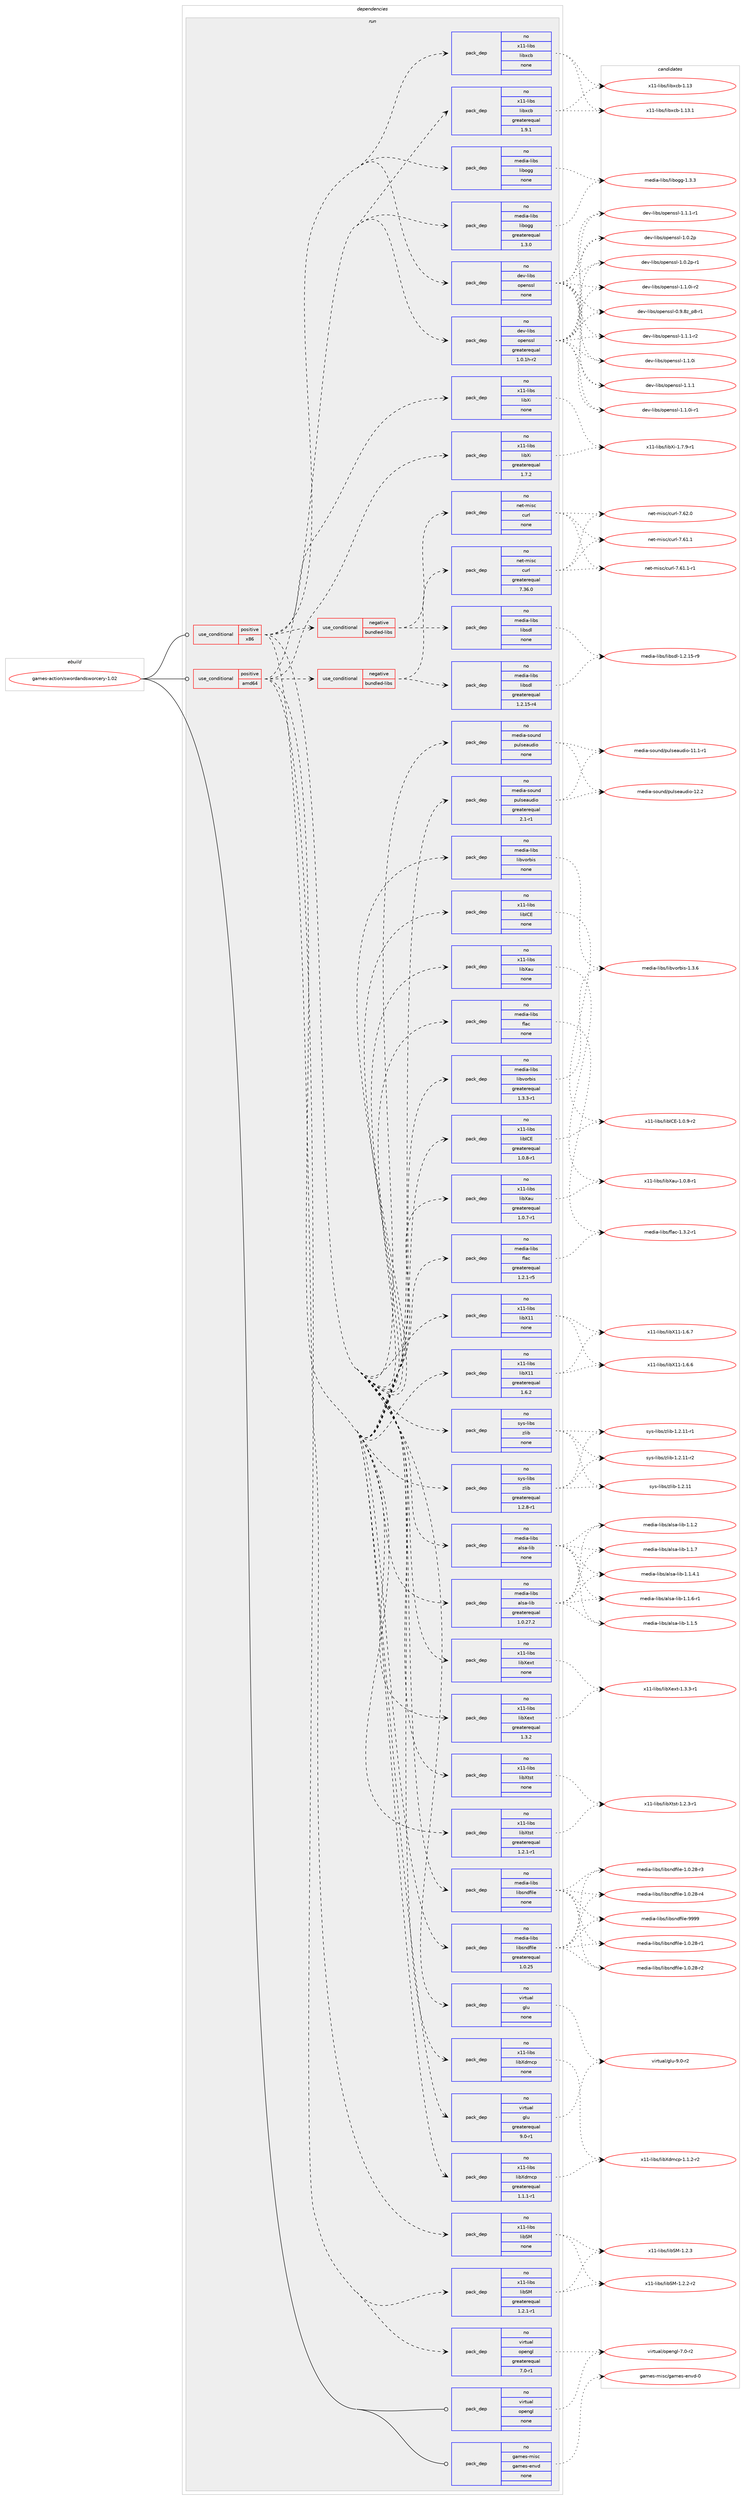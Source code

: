 digraph prolog {

# *************
# Graph options
# *************

newrank=true;
concentrate=true;
compound=true;
graph [rankdir=LR,fontname=Helvetica,fontsize=10,ranksep=1.5];#, ranksep=2.5, nodesep=0.2];
edge  [arrowhead=vee];
node  [fontname=Helvetica,fontsize=10];

# **********
# The ebuild
# **********

subgraph cluster_leftcol {
color=gray;
rank=same;
label=<<i>ebuild</i>>;
id [label="games-action/swordandsworcery-1.02", color=red, width=4, href="../games-action/swordandsworcery-1.02.svg"];
}

# ****************
# The dependencies
# ****************

subgraph cluster_midcol {
color=gray;
label=<<i>dependencies</i>>;
subgraph cluster_compile {
fillcolor="#eeeeee";
style=filled;
label=<<i>compile</i>>;
}
subgraph cluster_compileandrun {
fillcolor="#eeeeee";
style=filled;
label=<<i>compile and run</i>>;
}
subgraph cluster_run {
fillcolor="#eeeeee";
style=filled;
label=<<i>run</i>>;
subgraph cond562 {
dependency3784 [label=<<TABLE BORDER="0" CELLBORDER="1" CELLSPACING="0" CELLPADDING="4"><TR><TD ROWSPAN="3" CELLPADDING="10">use_conditional</TD></TR><TR><TD>positive</TD></TR><TR><TD>amd64</TD></TR></TABLE>>, shape=none, color=red];
subgraph pack3112 {
dependency3785 [label=<<TABLE BORDER="0" CELLBORDER="1" CELLSPACING="0" CELLPADDING="4" WIDTH="220"><TR><TD ROWSPAN="6" CELLPADDING="30">pack_dep</TD></TR><TR><TD WIDTH="110">no</TD></TR><TR><TD>dev-libs</TD></TR><TR><TD>openssl</TD></TR><TR><TD>greaterequal</TD></TR><TR><TD>1.0.1h-r2</TD></TR></TABLE>>, shape=none, color=blue];
}
dependency3784:e -> dependency3785:w [weight=20,style="dashed",arrowhead="vee"];
subgraph pack3113 {
dependency3786 [label=<<TABLE BORDER="0" CELLBORDER="1" CELLSPACING="0" CELLPADDING="4" WIDTH="220"><TR><TD ROWSPAN="6" CELLPADDING="30">pack_dep</TD></TR><TR><TD WIDTH="110">no</TD></TR><TR><TD>sys-libs</TD></TR><TR><TD>zlib</TD></TR><TR><TD>greaterequal</TD></TR><TR><TD>1.2.8-r1</TD></TR></TABLE>>, shape=none, color=blue];
}
dependency3784:e -> dependency3786:w [weight=20,style="dashed",arrowhead="vee"];
subgraph pack3114 {
dependency3787 [label=<<TABLE BORDER="0" CELLBORDER="1" CELLSPACING="0" CELLPADDING="4" WIDTH="220"><TR><TD ROWSPAN="6" CELLPADDING="30">pack_dep</TD></TR><TR><TD WIDTH="110">no</TD></TR><TR><TD>virtual</TD></TR><TR><TD>glu</TD></TR><TR><TD>greaterequal</TD></TR><TR><TD>9.0-r1</TD></TR></TABLE>>, shape=none, color=blue];
}
dependency3784:e -> dependency3787:w [weight=20,style="dashed",arrowhead="vee"];
subgraph pack3115 {
dependency3788 [label=<<TABLE BORDER="0" CELLBORDER="1" CELLSPACING="0" CELLPADDING="4" WIDTH="220"><TR><TD ROWSPAN="6" CELLPADDING="30">pack_dep</TD></TR><TR><TD WIDTH="110">no</TD></TR><TR><TD>virtual</TD></TR><TR><TD>opengl</TD></TR><TR><TD>greaterequal</TD></TR><TR><TD>7.0-r1</TD></TR></TABLE>>, shape=none, color=blue];
}
dependency3784:e -> dependency3788:w [weight=20,style="dashed",arrowhead="vee"];
subgraph pack3116 {
dependency3789 [label=<<TABLE BORDER="0" CELLBORDER="1" CELLSPACING="0" CELLPADDING="4" WIDTH="220"><TR><TD ROWSPAN="6" CELLPADDING="30">pack_dep</TD></TR><TR><TD WIDTH="110">no</TD></TR><TR><TD>media-libs</TD></TR><TR><TD>alsa-lib</TD></TR><TR><TD>greaterequal</TD></TR><TR><TD>1.0.27.2</TD></TR></TABLE>>, shape=none, color=blue];
}
dependency3784:e -> dependency3789:w [weight=20,style="dashed",arrowhead="vee"];
subgraph pack3117 {
dependency3790 [label=<<TABLE BORDER="0" CELLBORDER="1" CELLSPACING="0" CELLPADDING="4" WIDTH="220"><TR><TD ROWSPAN="6" CELLPADDING="30">pack_dep</TD></TR><TR><TD WIDTH="110">no</TD></TR><TR><TD>media-libs</TD></TR><TR><TD>flac</TD></TR><TR><TD>greaterequal</TD></TR><TR><TD>1.2.1-r5</TD></TR></TABLE>>, shape=none, color=blue];
}
dependency3784:e -> dependency3790:w [weight=20,style="dashed",arrowhead="vee"];
subgraph pack3118 {
dependency3791 [label=<<TABLE BORDER="0" CELLBORDER="1" CELLSPACING="0" CELLPADDING="4" WIDTH="220"><TR><TD ROWSPAN="6" CELLPADDING="30">pack_dep</TD></TR><TR><TD WIDTH="110">no</TD></TR><TR><TD>media-libs</TD></TR><TR><TD>libogg</TD></TR><TR><TD>greaterequal</TD></TR><TR><TD>1.3.0</TD></TR></TABLE>>, shape=none, color=blue];
}
dependency3784:e -> dependency3791:w [weight=20,style="dashed",arrowhead="vee"];
subgraph pack3119 {
dependency3792 [label=<<TABLE BORDER="0" CELLBORDER="1" CELLSPACING="0" CELLPADDING="4" WIDTH="220"><TR><TD ROWSPAN="6" CELLPADDING="30">pack_dep</TD></TR><TR><TD WIDTH="110">no</TD></TR><TR><TD>media-libs</TD></TR><TR><TD>libsndfile</TD></TR><TR><TD>greaterequal</TD></TR><TR><TD>1.0.25</TD></TR></TABLE>>, shape=none, color=blue];
}
dependency3784:e -> dependency3792:w [weight=20,style="dashed",arrowhead="vee"];
subgraph pack3120 {
dependency3793 [label=<<TABLE BORDER="0" CELLBORDER="1" CELLSPACING="0" CELLPADDING="4" WIDTH="220"><TR><TD ROWSPAN="6" CELLPADDING="30">pack_dep</TD></TR><TR><TD WIDTH="110">no</TD></TR><TR><TD>media-libs</TD></TR><TR><TD>libvorbis</TD></TR><TR><TD>greaterequal</TD></TR><TR><TD>1.3.3-r1</TD></TR></TABLE>>, shape=none, color=blue];
}
dependency3784:e -> dependency3793:w [weight=20,style="dashed",arrowhead="vee"];
subgraph pack3121 {
dependency3794 [label=<<TABLE BORDER="0" CELLBORDER="1" CELLSPACING="0" CELLPADDING="4" WIDTH="220"><TR><TD ROWSPAN="6" CELLPADDING="30">pack_dep</TD></TR><TR><TD WIDTH="110">no</TD></TR><TR><TD>media-sound</TD></TR><TR><TD>pulseaudio</TD></TR><TR><TD>greaterequal</TD></TR><TR><TD>2.1-r1</TD></TR></TABLE>>, shape=none, color=blue];
}
dependency3784:e -> dependency3794:w [weight=20,style="dashed",arrowhead="vee"];
subgraph pack3122 {
dependency3795 [label=<<TABLE BORDER="0" CELLBORDER="1" CELLSPACING="0" CELLPADDING="4" WIDTH="220"><TR><TD ROWSPAN="6" CELLPADDING="30">pack_dep</TD></TR><TR><TD WIDTH="110">no</TD></TR><TR><TD>x11-libs</TD></TR><TR><TD>libICE</TD></TR><TR><TD>greaterequal</TD></TR><TR><TD>1.0.8-r1</TD></TR></TABLE>>, shape=none, color=blue];
}
dependency3784:e -> dependency3795:w [weight=20,style="dashed",arrowhead="vee"];
subgraph pack3123 {
dependency3796 [label=<<TABLE BORDER="0" CELLBORDER="1" CELLSPACING="0" CELLPADDING="4" WIDTH="220"><TR><TD ROWSPAN="6" CELLPADDING="30">pack_dep</TD></TR><TR><TD WIDTH="110">no</TD></TR><TR><TD>x11-libs</TD></TR><TR><TD>libSM</TD></TR><TR><TD>greaterequal</TD></TR><TR><TD>1.2.1-r1</TD></TR></TABLE>>, shape=none, color=blue];
}
dependency3784:e -> dependency3796:w [weight=20,style="dashed",arrowhead="vee"];
subgraph pack3124 {
dependency3797 [label=<<TABLE BORDER="0" CELLBORDER="1" CELLSPACING="0" CELLPADDING="4" WIDTH="220"><TR><TD ROWSPAN="6" CELLPADDING="30">pack_dep</TD></TR><TR><TD WIDTH="110">no</TD></TR><TR><TD>x11-libs</TD></TR><TR><TD>libX11</TD></TR><TR><TD>greaterequal</TD></TR><TR><TD>1.6.2</TD></TR></TABLE>>, shape=none, color=blue];
}
dependency3784:e -> dependency3797:w [weight=20,style="dashed",arrowhead="vee"];
subgraph pack3125 {
dependency3798 [label=<<TABLE BORDER="0" CELLBORDER="1" CELLSPACING="0" CELLPADDING="4" WIDTH="220"><TR><TD ROWSPAN="6" CELLPADDING="30">pack_dep</TD></TR><TR><TD WIDTH="110">no</TD></TR><TR><TD>x11-libs</TD></TR><TR><TD>libXau</TD></TR><TR><TD>greaterequal</TD></TR><TR><TD>1.0.7-r1</TD></TR></TABLE>>, shape=none, color=blue];
}
dependency3784:e -> dependency3798:w [weight=20,style="dashed",arrowhead="vee"];
subgraph pack3126 {
dependency3799 [label=<<TABLE BORDER="0" CELLBORDER="1" CELLSPACING="0" CELLPADDING="4" WIDTH="220"><TR><TD ROWSPAN="6" CELLPADDING="30">pack_dep</TD></TR><TR><TD WIDTH="110">no</TD></TR><TR><TD>x11-libs</TD></TR><TR><TD>libxcb</TD></TR><TR><TD>greaterequal</TD></TR><TR><TD>1.9.1</TD></TR></TABLE>>, shape=none, color=blue];
}
dependency3784:e -> dependency3799:w [weight=20,style="dashed",arrowhead="vee"];
subgraph pack3127 {
dependency3800 [label=<<TABLE BORDER="0" CELLBORDER="1" CELLSPACING="0" CELLPADDING="4" WIDTH="220"><TR><TD ROWSPAN="6" CELLPADDING="30">pack_dep</TD></TR><TR><TD WIDTH="110">no</TD></TR><TR><TD>x11-libs</TD></TR><TR><TD>libXdmcp</TD></TR><TR><TD>greaterequal</TD></TR><TR><TD>1.1.1-r1</TD></TR></TABLE>>, shape=none, color=blue];
}
dependency3784:e -> dependency3800:w [weight=20,style="dashed",arrowhead="vee"];
subgraph pack3128 {
dependency3801 [label=<<TABLE BORDER="0" CELLBORDER="1" CELLSPACING="0" CELLPADDING="4" WIDTH="220"><TR><TD ROWSPAN="6" CELLPADDING="30">pack_dep</TD></TR><TR><TD WIDTH="110">no</TD></TR><TR><TD>x11-libs</TD></TR><TR><TD>libXext</TD></TR><TR><TD>greaterequal</TD></TR><TR><TD>1.3.2</TD></TR></TABLE>>, shape=none, color=blue];
}
dependency3784:e -> dependency3801:w [weight=20,style="dashed",arrowhead="vee"];
subgraph pack3129 {
dependency3802 [label=<<TABLE BORDER="0" CELLBORDER="1" CELLSPACING="0" CELLPADDING="4" WIDTH="220"><TR><TD ROWSPAN="6" CELLPADDING="30">pack_dep</TD></TR><TR><TD WIDTH="110">no</TD></TR><TR><TD>x11-libs</TD></TR><TR><TD>libXi</TD></TR><TR><TD>greaterequal</TD></TR><TR><TD>1.7.2</TD></TR></TABLE>>, shape=none, color=blue];
}
dependency3784:e -> dependency3802:w [weight=20,style="dashed",arrowhead="vee"];
subgraph pack3130 {
dependency3803 [label=<<TABLE BORDER="0" CELLBORDER="1" CELLSPACING="0" CELLPADDING="4" WIDTH="220"><TR><TD ROWSPAN="6" CELLPADDING="30">pack_dep</TD></TR><TR><TD WIDTH="110">no</TD></TR><TR><TD>x11-libs</TD></TR><TR><TD>libXtst</TD></TR><TR><TD>greaterequal</TD></TR><TR><TD>1.2.1-r1</TD></TR></TABLE>>, shape=none, color=blue];
}
dependency3784:e -> dependency3803:w [weight=20,style="dashed",arrowhead="vee"];
subgraph cond563 {
dependency3804 [label=<<TABLE BORDER="0" CELLBORDER="1" CELLSPACING="0" CELLPADDING="4"><TR><TD ROWSPAN="3" CELLPADDING="10">use_conditional</TD></TR><TR><TD>negative</TD></TR><TR><TD>bundled-libs</TD></TR></TABLE>>, shape=none, color=red];
subgraph pack3131 {
dependency3805 [label=<<TABLE BORDER="0" CELLBORDER="1" CELLSPACING="0" CELLPADDING="4" WIDTH="220"><TR><TD ROWSPAN="6" CELLPADDING="30">pack_dep</TD></TR><TR><TD WIDTH="110">no</TD></TR><TR><TD>net-misc</TD></TR><TR><TD>curl</TD></TR><TR><TD>greaterequal</TD></TR><TR><TD>7.36.0</TD></TR></TABLE>>, shape=none, color=blue];
}
dependency3804:e -> dependency3805:w [weight=20,style="dashed",arrowhead="vee"];
subgraph pack3132 {
dependency3806 [label=<<TABLE BORDER="0" CELLBORDER="1" CELLSPACING="0" CELLPADDING="4" WIDTH="220"><TR><TD ROWSPAN="6" CELLPADDING="30">pack_dep</TD></TR><TR><TD WIDTH="110">no</TD></TR><TR><TD>media-libs</TD></TR><TR><TD>libsdl</TD></TR><TR><TD>greaterequal</TD></TR><TR><TD>1.2.15-r4</TD></TR></TABLE>>, shape=none, color=blue];
}
dependency3804:e -> dependency3806:w [weight=20,style="dashed",arrowhead="vee"];
}
dependency3784:e -> dependency3804:w [weight=20,style="dashed",arrowhead="vee"];
}
id:e -> dependency3784:w [weight=20,style="solid",arrowhead="odot"];
subgraph cond564 {
dependency3807 [label=<<TABLE BORDER="0" CELLBORDER="1" CELLSPACING="0" CELLPADDING="4"><TR><TD ROWSPAN="3" CELLPADDING="10">use_conditional</TD></TR><TR><TD>positive</TD></TR><TR><TD>x86</TD></TR></TABLE>>, shape=none, color=red];
subgraph pack3133 {
dependency3808 [label=<<TABLE BORDER="0" CELLBORDER="1" CELLSPACING="0" CELLPADDING="4" WIDTH="220"><TR><TD ROWSPAN="6" CELLPADDING="30">pack_dep</TD></TR><TR><TD WIDTH="110">no</TD></TR><TR><TD>dev-libs</TD></TR><TR><TD>openssl</TD></TR><TR><TD>none</TD></TR><TR><TD></TD></TR></TABLE>>, shape=none, color=blue];
}
dependency3807:e -> dependency3808:w [weight=20,style="dashed",arrowhead="vee"];
subgraph pack3134 {
dependency3809 [label=<<TABLE BORDER="0" CELLBORDER="1" CELLSPACING="0" CELLPADDING="4" WIDTH="220"><TR><TD ROWSPAN="6" CELLPADDING="30">pack_dep</TD></TR><TR><TD WIDTH="110">no</TD></TR><TR><TD>media-libs</TD></TR><TR><TD>alsa-lib</TD></TR><TR><TD>none</TD></TR><TR><TD></TD></TR></TABLE>>, shape=none, color=blue];
}
dependency3807:e -> dependency3809:w [weight=20,style="dashed",arrowhead="vee"];
subgraph pack3135 {
dependency3810 [label=<<TABLE BORDER="0" CELLBORDER="1" CELLSPACING="0" CELLPADDING="4" WIDTH="220"><TR><TD ROWSPAN="6" CELLPADDING="30">pack_dep</TD></TR><TR><TD WIDTH="110">no</TD></TR><TR><TD>media-libs</TD></TR><TR><TD>flac</TD></TR><TR><TD>none</TD></TR><TR><TD></TD></TR></TABLE>>, shape=none, color=blue];
}
dependency3807:e -> dependency3810:w [weight=20,style="dashed",arrowhead="vee"];
subgraph pack3136 {
dependency3811 [label=<<TABLE BORDER="0" CELLBORDER="1" CELLSPACING="0" CELLPADDING="4" WIDTH="220"><TR><TD ROWSPAN="6" CELLPADDING="30">pack_dep</TD></TR><TR><TD WIDTH="110">no</TD></TR><TR><TD>media-libs</TD></TR><TR><TD>libogg</TD></TR><TR><TD>none</TD></TR><TR><TD></TD></TR></TABLE>>, shape=none, color=blue];
}
dependency3807:e -> dependency3811:w [weight=20,style="dashed",arrowhead="vee"];
subgraph pack3137 {
dependency3812 [label=<<TABLE BORDER="0" CELLBORDER="1" CELLSPACING="0" CELLPADDING="4" WIDTH="220"><TR><TD ROWSPAN="6" CELLPADDING="30">pack_dep</TD></TR><TR><TD WIDTH="110">no</TD></TR><TR><TD>media-libs</TD></TR><TR><TD>libsndfile</TD></TR><TR><TD>none</TD></TR><TR><TD></TD></TR></TABLE>>, shape=none, color=blue];
}
dependency3807:e -> dependency3812:w [weight=20,style="dashed",arrowhead="vee"];
subgraph pack3138 {
dependency3813 [label=<<TABLE BORDER="0" CELLBORDER="1" CELLSPACING="0" CELLPADDING="4" WIDTH="220"><TR><TD ROWSPAN="6" CELLPADDING="30">pack_dep</TD></TR><TR><TD WIDTH="110">no</TD></TR><TR><TD>media-libs</TD></TR><TR><TD>libvorbis</TD></TR><TR><TD>none</TD></TR><TR><TD></TD></TR></TABLE>>, shape=none, color=blue];
}
dependency3807:e -> dependency3813:w [weight=20,style="dashed",arrowhead="vee"];
subgraph pack3139 {
dependency3814 [label=<<TABLE BORDER="0" CELLBORDER="1" CELLSPACING="0" CELLPADDING="4" WIDTH="220"><TR><TD ROWSPAN="6" CELLPADDING="30">pack_dep</TD></TR><TR><TD WIDTH="110">no</TD></TR><TR><TD>media-sound</TD></TR><TR><TD>pulseaudio</TD></TR><TR><TD>none</TD></TR><TR><TD></TD></TR></TABLE>>, shape=none, color=blue];
}
dependency3807:e -> dependency3814:w [weight=20,style="dashed",arrowhead="vee"];
subgraph pack3140 {
dependency3815 [label=<<TABLE BORDER="0" CELLBORDER="1" CELLSPACING="0" CELLPADDING="4" WIDTH="220"><TR><TD ROWSPAN="6" CELLPADDING="30">pack_dep</TD></TR><TR><TD WIDTH="110">no</TD></TR><TR><TD>sys-libs</TD></TR><TR><TD>zlib</TD></TR><TR><TD>none</TD></TR><TR><TD></TD></TR></TABLE>>, shape=none, color=blue];
}
dependency3807:e -> dependency3815:w [weight=20,style="dashed",arrowhead="vee"];
subgraph pack3141 {
dependency3816 [label=<<TABLE BORDER="0" CELLBORDER="1" CELLSPACING="0" CELLPADDING="4" WIDTH="220"><TR><TD ROWSPAN="6" CELLPADDING="30">pack_dep</TD></TR><TR><TD WIDTH="110">no</TD></TR><TR><TD>virtual</TD></TR><TR><TD>glu</TD></TR><TR><TD>none</TD></TR><TR><TD></TD></TR></TABLE>>, shape=none, color=blue];
}
dependency3807:e -> dependency3816:w [weight=20,style="dashed",arrowhead="vee"];
subgraph pack3142 {
dependency3817 [label=<<TABLE BORDER="0" CELLBORDER="1" CELLSPACING="0" CELLPADDING="4" WIDTH="220"><TR><TD ROWSPAN="6" CELLPADDING="30">pack_dep</TD></TR><TR><TD WIDTH="110">no</TD></TR><TR><TD>x11-libs</TD></TR><TR><TD>libICE</TD></TR><TR><TD>none</TD></TR><TR><TD></TD></TR></TABLE>>, shape=none, color=blue];
}
dependency3807:e -> dependency3817:w [weight=20,style="dashed",arrowhead="vee"];
subgraph pack3143 {
dependency3818 [label=<<TABLE BORDER="0" CELLBORDER="1" CELLSPACING="0" CELLPADDING="4" WIDTH="220"><TR><TD ROWSPAN="6" CELLPADDING="30">pack_dep</TD></TR><TR><TD WIDTH="110">no</TD></TR><TR><TD>x11-libs</TD></TR><TR><TD>libSM</TD></TR><TR><TD>none</TD></TR><TR><TD></TD></TR></TABLE>>, shape=none, color=blue];
}
dependency3807:e -> dependency3818:w [weight=20,style="dashed",arrowhead="vee"];
subgraph pack3144 {
dependency3819 [label=<<TABLE BORDER="0" CELLBORDER="1" CELLSPACING="0" CELLPADDING="4" WIDTH="220"><TR><TD ROWSPAN="6" CELLPADDING="30">pack_dep</TD></TR><TR><TD WIDTH="110">no</TD></TR><TR><TD>x11-libs</TD></TR><TR><TD>libX11</TD></TR><TR><TD>none</TD></TR><TR><TD></TD></TR></TABLE>>, shape=none, color=blue];
}
dependency3807:e -> dependency3819:w [weight=20,style="dashed",arrowhead="vee"];
subgraph pack3145 {
dependency3820 [label=<<TABLE BORDER="0" CELLBORDER="1" CELLSPACING="0" CELLPADDING="4" WIDTH="220"><TR><TD ROWSPAN="6" CELLPADDING="30">pack_dep</TD></TR><TR><TD WIDTH="110">no</TD></TR><TR><TD>x11-libs</TD></TR><TR><TD>libXau</TD></TR><TR><TD>none</TD></TR><TR><TD></TD></TR></TABLE>>, shape=none, color=blue];
}
dependency3807:e -> dependency3820:w [weight=20,style="dashed",arrowhead="vee"];
subgraph pack3146 {
dependency3821 [label=<<TABLE BORDER="0" CELLBORDER="1" CELLSPACING="0" CELLPADDING="4" WIDTH="220"><TR><TD ROWSPAN="6" CELLPADDING="30">pack_dep</TD></TR><TR><TD WIDTH="110">no</TD></TR><TR><TD>x11-libs</TD></TR><TR><TD>libxcb</TD></TR><TR><TD>none</TD></TR><TR><TD></TD></TR></TABLE>>, shape=none, color=blue];
}
dependency3807:e -> dependency3821:w [weight=20,style="dashed",arrowhead="vee"];
subgraph pack3147 {
dependency3822 [label=<<TABLE BORDER="0" CELLBORDER="1" CELLSPACING="0" CELLPADDING="4" WIDTH="220"><TR><TD ROWSPAN="6" CELLPADDING="30">pack_dep</TD></TR><TR><TD WIDTH="110">no</TD></TR><TR><TD>x11-libs</TD></TR><TR><TD>libXdmcp</TD></TR><TR><TD>none</TD></TR><TR><TD></TD></TR></TABLE>>, shape=none, color=blue];
}
dependency3807:e -> dependency3822:w [weight=20,style="dashed",arrowhead="vee"];
subgraph pack3148 {
dependency3823 [label=<<TABLE BORDER="0" CELLBORDER="1" CELLSPACING="0" CELLPADDING="4" WIDTH="220"><TR><TD ROWSPAN="6" CELLPADDING="30">pack_dep</TD></TR><TR><TD WIDTH="110">no</TD></TR><TR><TD>x11-libs</TD></TR><TR><TD>libXext</TD></TR><TR><TD>none</TD></TR><TR><TD></TD></TR></TABLE>>, shape=none, color=blue];
}
dependency3807:e -> dependency3823:w [weight=20,style="dashed",arrowhead="vee"];
subgraph pack3149 {
dependency3824 [label=<<TABLE BORDER="0" CELLBORDER="1" CELLSPACING="0" CELLPADDING="4" WIDTH="220"><TR><TD ROWSPAN="6" CELLPADDING="30">pack_dep</TD></TR><TR><TD WIDTH="110">no</TD></TR><TR><TD>x11-libs</TD></TR><TR><TD>libXi</TD></TR><TR><TD>none</TD></TR><TR><TD></TD></TR></TABLE>>, shape=none, color=blue];
}
dependency3807:e -> dependency3824:w [weight=20,style="dashed",arrowhead="vee"];
subgraph pack3150 {
dependency3825 [label=<<TABLE BORDER="0" CELLBORDER="1" CELLSPACING="0" CELLPADDING="4" WIDTH="220"><TR><TD ROWSPAN="6" CELLPADDING="30">pack_dep</TD></TR><TR><TD WIDTH="110">no</TD></TR><TR><TD>x11-libs</TD></TR><TR><TD>libXtst</TD></TR><TR><TD>none</TD></TR><TR><TD></TD></TR></TABLE>>, shape=none, color=blue];
}
dependency3807:e -> dependency3825:w [weight=20,style="dashed",arrowhead="vee"];
subgraph cond565 {
dependency3826 [label=<<TABLE BORDER="0" CELLBORDER="1" CELLSPACING="0" CELLPADDING="4"><TR><TD ROWSPAN="3" CELLPADDING="10">use_conditional</TD></TR><TR><TD>negative</TD></TR><TR><TD>bundled-libs</TD></TR></TABLE>>, shape=none, color=red];
subgraph pack3151 {
dependency3827 [label=<<TABLE BORDER="0" CELLBORDER="1" CELLSPACING="0" CELLPADDING="4" WIDTH="220"><TR><TD ROWSPAN="6" CELLPADDING="30">pack_dep</TD></TR><TR><TD WIDTH="110">no</TD></TR><TR><TD>net-misc</TD></TR><TR><TD>curl</TD></TR><TR><TD>none</TD></TR><TR><TD></TD></TR></TABLE>>, shape=none, color=blue];
}
dependency3826:e -> dependency3827:w [weight=20,style="dashed",arrowhead="vee"];
subgraph pack3152 {
dependency3828 [label=<<TABLE BORDER="0" CELLBORDER="1" CELLSPACING="0" CELLPADDING="4" WIDTH="220"><TR><TD ROWSPAN="6" CELLPADDING="30">pack_dep</TD></TR><TR><TD WIDTH="110">no</TD></TR><TR><TD>media-libs</TD></TR><TR><TD>libsdl</TD></TR><TR><TD>none</TD></TR><TR><TD></TD></TR></TABLE>>, shape=none, color=blue];
}
dependency3826:e -> dependency3828:w [weight=20,style="dashed",arrowhead="vee"];
}
dependency3807:e -> dependency3826:w [weight=20,style="dashed",arrowhead="vee"];
}
id:e -> dependency3807:w [weight=20,style="solid",arrowhead="odot"];
subgraph pack3153 {
dependency3829 [label=<<TABLE BORDER="0" CELLBORDER="1" CELLSPACING="0" CELLPADDING="4" WIDTH="220"><TR><TD ROWSPAN="6" CELLPADDING="30">pack_dep</TD></TR><TR><TD WIDTH="110">no</TD></TR><TR><TD>games-misc</TD></TR><TR><TD>games-envd</TD></TR><TR><TD>none</TD></TR><TR><TD></TD></TR></TABLE>>, shape=none, color=blue];
}
id:e -> dependency3829:w [weight=20,style="solid",arrowhead="odot"];
subgraph pack3154 {
dependency3830 [label=<<TABLE BORDER="0" CELLBORDER="1" CELLSPACING="0" CELLPADDING="4" WIDTH="220"><TR><TD ROWSPAN="6" CELLPADDING="30">pack_dep</TD></TR><TR><TD WIDTH="110">no</TD></TR><TR><TD>virtual</TD></TR><TR><TD>opengl</TD></TR><TR><TD>none</TD></TR><TR><TD></TD></TR></TABLE>>, shape=none, color=blue];
}
id:e -> dependency3830:w [weight=20,style="solid",arrowhead="odot"];
}
}

# **************
# The candidates
# **************

subgraph cluster_choices {
rank=same;
color=gray;
label=<<i>candidates</i>>;

subgraph choice3112 {
color=black;
nodesep=1;
choice100101118451081059811547111112101110115115108454946494648105 [label="dev-libs/openssl-1.1.0i", color=red, width=4,href="../dev-libs/openssl-1.1.0i.svg"];
choice100101118451081059811547111112101110115115108454946494649 [label="dev-libs/openssl-1.1.1", color=red, width=4,href="../dev-libs/openssl-1.1.1.svg"];
choice100101118451081059811547111112101110115115108454946484650112 [label="dev-libs/openssl-1.0.2p", color=red, width=4,href="../dev-libs/openssl-1.0.2p.svg"];
choice1001011184510810598115471111121011101151151084549464946481054511449 [label="dev-libs/openssl-1.1.0i-r1", color=red, width=4,href="../dev-libs/openssl-1.1.0i-r1.svg"];
choice1001011184510810598115471111121011101151151084549464946494511449 [label="dev-libs/openssl-1.1.1-r1", color=red, width=4,href="../dev-libs/openssl-1.1.1-r1.svg"];
choice10010111845108105981154711111210111011511510845484657465612295112564511449 [label="dev-libs/openssl-0.9.8z_p8-r1", color=red, width=4,href="../dev-libs/openssl-0.9.8z_p8-r1.svg"];
choice1001011184510810598115471111121011101151151084549464846501124511449 [label="dev-libs/openssl-1.0.2p-r1", color=red, width=4,href="../dev-libs/openssl-1.0.2p-r1.svg"];
choice1001011184510810598115471111121011101151151084549464946481054511450 [label="dev-libs/openssl-1.1.0i-r2", color=red, width=4,href="../dev-libs/openssl-1.1.0i-r2.svg"];
choice1001011184510810598115471111121011101151151084549464946494511450 [label="dev-libs/openssl-1.1.1-r2", color=red, width=4,href="../dev-libs/openssl-1.1.1-r2.svg"];
dependency3785:e -> choice100101118451081059811547111112101110115115108454946494648105:w [style=dotted,weight="100"];
dependency3785:e -> choice100101118451081059811547111112101110115115108454946494649:w [style=dotted,weight="100"];
dependency3785:e -> choice100101118451081059811547111112101110115115108454946484650112:w [style=dotted,weight="100"];
dependency3785:e -> choice1001011184510810598115471111121011101151151084549464946481054511449:w [style=dotted,weight="100"];
dependency3785:e -> choice1001011184510810598115471111121011101151151084549464946494511449:w [style=dotted,weight="100"];
dependency3785:e -> choice10010111845108105981154711111210111011511510845484657465612295112564511449:w [style=dotted,weight="100"];
dependency3785:e -> choice1001011184510810598115471111121011101151151084549464846501124511449:w [style=dotted,weight="100"];
dependency3785:e -> choice1001011184510810598115471111121011101151151084549464946481054511450:w [style=dotted,weight="100"];
dependency3785:e -> choice1001011184510810598115471111121011101151151084549464946494511450:w [style=dotted,weight="100"];
}
subgraph choice3113 {
color=black;
nodesep=1;
choice1151211154510810598115471221081059845494650464949 [label="sys-libs/zlib-1.2.11", color=red, width=4,href="../sys-libs/zlib-1.2.11.svg"];
choice11512111545108105981154712210810598454946504649494511449 [label="sys-libs/zlib-1.2.11-r1", color=red, width=4,href="../sys-libs/zlib-1.2.11-r1.svg"];
choice11512111545108105981154712210810598454946504649494511450 [label="sys-libs/zlib-1.2.11-r2", color=red, width=4,href="../sys-libs/zlib-1.2.11-r2.svg"];
dependency3786:e -> choice1151211154510810598115471221081059845494650464949:w [style=dotted,weight="100"];
dependency3786:e -> choice11512111545108105981154712210810598454946504649494511449:w [style=dotted,weight="100"];
dependency3786:e -> choice11512111545108105981154712210810598454946504649494511450:w [style=dotted,weight="100"];
}
subgraph choice3114 {
color=black;
nodesep=1;
choice1181051141161179710847103108117455746484511450 [label="virtual/glu-9.0-r2", color=red, width=4,href="../virtual/glu-9.0-r2.svg"];
dependency3787:e -> choice1181051141161179710847103108117455746484511450:w [style=dotted,weight="100"];
}
subgraph choice3115 {
color=black;
nodesep=1;
choice1181051141161179710847111112101110103108455546484511450 [label="virtual/opengl-7.0-r2", color=red, width=4,href="../virtual/opengl-7.0-r2.svg"];
dependency3788:e -> choice1181051141161179710847111112101110103108455546484511450:w [style=dotted,weight="100"];
}
subgraph choice3116 {
color=black;
nodesep=1;
choice10910110010597451081059811547971081159745108105984549464946524649 [label="media-libs/alsa-lib-1.1.4.1", color=red, width=4,href="../media-libs/alsa-lib-1.1.4.1.svg"];
choice1091011001059745108105981154797108115974510810598454946494653 [label="media-libs/alsa-lib-1.1.5", color=red, width=4,href="../media-libs/alsa-lib-1.1.5.svg"];
choice1091011001059745108105981154797108115974510810598454946494650 [label="media-libs/alsa-lib-1.1.2", color=red, width=4,href="../media-libs/alsa-lib-1.1.2.svg"];
choice10910110010597451081059811547971081159745108105984549464946544511449 [label="media-libs/alsa-lib-1.1.6-r1", color=red, width=4,href="../media-libs/alsa-lib-1.1.6-r1.svg"];
choice1091011001059745108105981154797108115974510810598454946494655 [label="media-libs/alsa-lib-1.1.7", color=red, width=4,href="../media-libs/alsa-lib-1.1.7.svg"];
dependency3789:e -> choice10910110010597451081059811547971081159745108105984549464946524649:w [style=dotted,weight="100"];
dependency3789:e -> choice1091011001059745108105981154797108115974510810598454946494653:w [style=dotted,weight="100"];
dependency3789:e -> choice1091011001059745108105981154797108115974510810598454946494650:w [style=dotted,weight="100"];
dependency3789:e -> choice10910110010597451081059811547971081159745108105984549464946544511449:w [style=dotted,weight="100"];
dependency3789:e -> choice1091011001059745108105981154797108115974510810598454946494655:w [style=dotted,weight="100"];
}
subgraph choice3117 {
color=black;
nodesep=1;
choice1091011001059745108105981154710210897994549465146504511449 [label="media-libs/flac-1.3.2-r1", color=red, width=4,href="../media-libs/flac-1.3.2-r1.svg"];
dependency3790:e -> choice1091011001059745108105981154710210897994549465146504511449:w [style=dotted,weight="100"];
}
subgraph choice3118 {
color=black;
nodesep=1;
choice1091011001059745108105981154710810598111103103454946514651 [label="media-libs/libogg-1.3.3", color=red, width=4,href="../media-libs/libogg-1.3.3.svg"];
dependency3791:e -> choice1091011001059745108105981154710810598111103103454946514651:w [style=dotted,weight="100"];
}
subgraph choice3119 {
color=black;
nodesep=1;
choice1091011001059745108105981154710810598115110100102105108101454946484650564511449 [label="media-libs/libsndfile-1.0.28-r1", color=red, width=4,href="../media-libs/libsndfile-1.0.28-r1.svg"];
choice1091011001059745108105981154710810598115110100102105108101454946484650564511450 [label="media-libs/libsndfile-1.0.28-r2", color=red, width=4,href="../media-libs/libsndfile-1.0.28-r2.svg"];
choice1091011001059745108105981154710810598115110100102105108101454946484650564511451 [label="media-libs/libsndfile-1.0.28-r3", color=red, width=4,href="../media-libs/libsndfile-1.0.28-r3.svg"];
choice1091011001059745108105981154710810598115110100102105108101454946484650564511452 [label="media-libs/libsndfile-1.0.28-r4", color=red, width=4,href="../media-libs/libsndfile-1.0.28-r4.svg"];
choice10910110010597451081059811547108105981151101001021051081014557575757 [label="media-libs/libsndfile-9999", color=red, width=4,href="../media-libs/libsndfile-9999.svg"];
dependency3792:e -> choice1091011001059745108105981154710810598115110100102105108101454946484650564511449:w [style=dotted,weight="100"];
dependency3792:e -> choice1091011001059745108105981154710810598115110100102105108101454946484650564511450:w [style=dotted,weight="100"];
dependency3792:e -> choice1091011001059745108105981154710810598115110100102105108101454946484650564511451:w [style=dotted,weight="100"];
dependency3792:e -> choice1091011001059745108105981154710810598115110100102105108101454946484650564511452:w [style=dotted,weight="100"];
dependency3792:e -> choice10910110010597451081059811547108105981151101001021051081014557575757:w [style=dotted,weight="100"];
}
subgraph choice3120 {
color=black;
nodesep=1;
choice109101100105974510810598115471081059811811111498105115454946514654 [label="media-libs/libvorbis-1.3.6", color=red, width=4,href="../media-libs/libvorbis-1.3.6.svg"];
dependency3793:e -> choice109101100105974510810598115471081059811811111498105115454946514654:w [style=dotted,weight="100"];
}
subgraph choice3121 {
color=black;
nodesep=1;
choice1091011001059745115111117110100471121171081151019711710010511145494946494511449 [label="media-sound/pulseaudio-11.1-r1", color=red, width=4,href="../media-sound/pulseaudio-11.1-r1.svg"];
choice109101100105974511511111711010047112117108115101971171001051114549504650 [label="media-sound/pulseaudio-12.2", color=red, width=4,href="../media-sound/pulseaudio-12.2.svg"];
dependency3794:e -> choice1091011001059745115111117110100471121171081151019711710010511145494946494511449:w [style=dotted,weight="100"];
dependency3794:e -> choice109101100105974511511111711010047112117108115101971171001051114549504650:w [style=dotted,weight="100"];
}
subgraph choice3122 {
color=black;
nodesep=1;
choice1204949451081059811547108105987367694549464846574511450 [label="x11-libs/libICE-1.0.9-r2", color=red, width=4,href="../x11-libs/libICE-1.0.9-r2.svg"];
dependency3795:e -> choice1204949451081059811547108105987367694549464846574511450:w [style=dotted,weight="100"];
}
subgraph choice3123 {
color=black;
nodesep=1;
choice12049494510810598115471081059883774549465046504511450 [label="x11-libs/libSM-1.2.2-r2", color=red, width=4,href="../x11-libs/libSM-1.2.2-r2.svg"];
choice1204949451081059811547108105988377454946504651 [label="x11-libs/libSM-1.2.3", color=red, width=4,href="../x11-libs/libSM-1.2.3.svg"];
dependency3796:e -> choice12049494510810598115471081059883774549465046504511450:w [style=dotted,weight="100"];
dependency3796:e -> choice1204949451081059811547108105988377454946504651:w [style=dotted,weight="100"];
}
subgraph choice3124 {
color=black;
nodesep=1;
choice120494945108105981154710810598884949454946544654 [label="x11-libs/libX11-1.6.6", color=red, width=4,href="../x11-libs/libX11-1.6.6.svg"];
choice120494945108105981154710810598884949454946544655 [label="x11-libs/libX11-1.6.7", color=red, width=4,href="../x11-libs/libX11-1.6.7.svg"];
dependency3797:e -> choice120494945108105981154710810598884949454946544654:w [style=dotted,weight="100"];
dependency3797:e -> choice120494945108105981154710810598884949454946544655:w [style=dotted,weight="100"];
}
subgraph choice3125 {
color=black;
nodesep=1;
choice12049494510810598115471081059888971174549464846564511449 [label="x11-libs/libXau-1.0.8-r1", color=red, width=4,href="../x11-libs/libXau-1.0.8-r1.svg"];
dependency3798:e -> choice12049494510810598115471081059888971174549464846564511449:w [style=dotted,weight="100"];
}
subgraph choice3126 {
color=black;
nodesep=1;
choice12049494510810598115471081059812099984549464951 [label="x11-libs/libxcb-1.13", color=red, width=4,href="../x11-libs/libxcb-1.13.svg"];
choice120494945108105981154710810598120999845494649514649 [label="x11-libs/libxcb-1.13.1", color=red, width=4,href="../x11-libs/libxcb-1.13.1.svg"];
dependency3799:e -> choice12049494510810598115471081059812099984549464951:w [style=dotted,weight="100"];
dependency3799:e -> choice120494945108105981154710810598120999845494649514649:w [style=dotted,weight="100"];
}
subgraph choice3127 {
color=black;
nodesep=1;
choice12049494510810598115471081059888100109991124549464946504511450 [label="x11-libs/libXdmcp-1.1.2-r2", color=red, width=4,href="../x11-libs/libXdmcp-1.1.2-r2.svg"];
dependency3800:e -> choice12049494510810598115471081059888100109991124549464946504511450:w [style=dotted,weight="100"];
}
subgraph choice3128 {
color=black;
nodesep=1;
choice120494945108105981154710810598881011201164549465146514511449 [label="x11-libs/libXext-1.3.3-r1", color=red, width=4,href="../x11-libs/libXext-1.3.3-r1.svg"];
dependency3801:e -> choice120494945108105981154710810598881011201164549465146514511449:w [style=dotted,weight="100"];
}
subgraph choice3129 {
color=black;
nodesep=1;
choice120494945108105981154710810598881054549465546574511449 [label="x11-libs/libXi-1.7.9-r1", color=red, width=4,href="../x11-libs/libXi-1.7.9-r1.svg"];
dependency3802:e -> choice120494945108105981154710810598881054549465546574511449:w [style=dotted,weight="100"];
}
subgraph choice3130 {
color=black;
nodesep=1;
choice120494945108105981154710810598881161151164549465046514511449 [label="x11-libs/libXtst-1.2.3-r1", color=red, width=4,href="../x11-libs/libXtst-1.2.3-r1.svg"];
dependency3803:e -> choice120494945108105981154710810598881161151164549465046514511449:w [style=dotted,weight="100"];
}
subgraph choice3131 {
color=black;
nodesep=1;
choice1101011164510910511599479911711410845554654494649 [label="net-misc/curl-7.61.1", color=red, width=4,href="../net-misc/curl-7.61.1.svg"];
choice11010111645109105115994799117114108455546544946494511449 [label="net-misc/curl-7.61.1-r1", color=red, width=4,href="../net-misc/curl-7.61.1-r1.svg"];
choice1101011164510910511599479911711410845554654504648 [label="net-misc/curl-7.62.0", color=red, width=4,href="../net-misc/curl-7.62.0.svg"];
dependency3805:e -> choice1101011164510910511599479911711410845554654494649:w [style=dotted,weight="100"];
dependency3805:e -> choice11010111645109105115994799117114108455546544946494511449:w [style=dotted,weight="100"];
dependency3805:e -> choice1101011164510910511599479911711410845554654504648:w [style=dotted,weight="100"];
}
subgraph choice3132 {
color=black;
nodesep=1;
choice1091011001059745108105981154710810598115100108454946504649534511457 [label="media-libs/libsdl-1.2.15-r9", color=red, width=4,href="../media-libs/libsdl-1.2.15-r9.svg"];
dependency3806:e -> choice1091011001059745108105981154710810598115100108454946504649534511457:w [style=dotted,weight="100"];
}
subgraph choice3133 {
color=black;
nodesep=1;
choice100101118451081059811547111112101110115115108454946494648105 [label="dev-libs/openssl-1.1.0i", color=red, width=4,href="../dev-libs/openssl-1.1.0i.svg"];
choice100101118451081059811547111112101110115115108454946494649 [label="dev-libs/openssl-1.1.1", color=red, width=4,href="../dev-libs/openssl-1.1.1.svg"];
choice100101118451081059811547111112101110115115108454946484650112 [label="dev-libs/openssl-1.0.2p", color=red, width=4,href="../dev-libs/openssl-1.0.2p.svg"];
choice1001011184510810598115471111121011101151151084549464946481054511449 [label="dev-libs/openssl-1.1.0i-r1", color=red, width=4,href="../dev-libs/openssl-1.1.0i-r1.svg"];
choice1001011184510810598115471111121011101151151084549464946494511449 [label="dev-libs/openssl-1.1.1-r1", color=red, width=4,href="../dev-libs/openssl-1.1.1-r1.svg"];
choice10010111845108105981154711111210111011511510845484657465612295112564511449 [label="dev-libs/openssl-0.9.8z_p8-r1", color=red, width=4,href="../dev-libs/openssl-0.9.8z_p8-r1.svg"];
choice1001011184510810598115471111121011101151151084549464846501124511449 [label="dev-libs/openssl-1.0.2p-r1", color=red, width=4,href="../dev-libs/openssl-1.0.2p-r1.svg"];
choice1001011184510810598115471111121011101151151084549464946481054511450 [label="dev-libs/openssl-1.1.0i-r2", color=red, width=4,href="../dev-libs/openssl-1.1.0i-r2.svg"];
choice1001011184510810598115471111121011101151151084549464946494511450 [label="dev-libs/openssl-1.1.1-r2", color=red, width=4,href="../dev-libs/openssl-1.1.1-r2.svg"];
dependency3808:e -> choice100101118451081059811547111112101110115115108454946494648105:w [style=dotted,weight="100"];
dependency3808:e -> choice100101118451081059811547111112101110115115108454946494649:w [style=dotted,weight="100"];
dependency3808:e -> choice100101118451081059811547111112101110115115108454946484650112:w [style=dotted,weight="100"];
dependency3808:e -> choice1001011184510810598115471111121011101151151084549464946481054511449:w [style=dotted,weight="100"];
dependency3808:e -> choice1001011184510810598115471111121011101151151084549464946494511449:w [style=dotted,weight="100"];
dependency3808:e -> choice10010111845108105981154711111210111011511510845484657465612295112564511449:w [style=dotted,weight="100"];
dependency3808:e -> choice1001011184510810598115471111121011101151151084549464846501124511449:w [style=dotted,weight="100"];
dependency3808:e -> choice1001011184510810598115471111121011101151151084549464946481054511450:w [style=dotted,weight="100"];
dependency3808:e -> choice1001011184510810598115471111121011101151151084549464946494511450:w [style=dotted,weight="100"];
}
subgraph choice3134 {
color=black;
nodesep=1;
choice10910110010597451081059811547971081159745108105984549464946524649 [label="media-libs/alsa-lib-1.1.4.1", color=red, width=4,href="../media-libs/alsa-lib-1.1.4.1.svg"];
choice1091011001059745108105981154797108115974510810598454946494653 [label="media-libs/alsa-lib-1.1.5", color=red, width=4,href="../media-libs/alsa-lib-1.1.5.svg"];
choice1091011001059745108105981154797108115974510810598454946494650 [label="media-libs/alsa-lib-1.1.2", color=red, width=4,href="../media-libs/alsa-lib-1.1.2.svg"];
choice10910110010597451081059811547971081159745108105984549464946544511449 [label="media-libs/alsa-lib-1.1.6-r1", color=red, width=4,href="../media-libs/alsa-lib-1.1.6-r1.svg"];
choice1091011001059745108105981154797108115974510810598454946494655 [label="media-libs/alsa-lib-1.1.7", color=red, width=4,href="../media-libs/alsa-lib-1.1.7.svg"];
dependency3809:e -> choice10910110010597451081059811547971081159745108105984549464946524649:w [style=dotted,weight="100"];
dependency3809:e -> choice1091011001059745108105981154797108115974510810598454946494653:w [style=dotted,weight="100"];
dependency3809:e -> choice1091011001059745108105981154797108115974510810598454946494650:w [style=dotted,weight="100"];
dependency3809:e -> choice10910110010597451081059811547971081159745108105984549464946544511449:w [style=dotted,weight="100"];
dependency3809:e -> choice1091011001059745108105981154797108115974510810598454946494655:w [style=dotted,weight="100"];
}
subgraph choice3135 {
color=black;
nodesep=1;
choice1091011001059745108105981154710210897994549465146504511449 [label="media-libs/flac-1.3.2-r1", color=red, width=4,href="../media-libs/flac-1.3.2-r1.svg"];
dependency3810:e -> choice1091011001059745108105981154710210897994549465146504511449:w [style=dotted,weight="100"];
}
subgraph choice3136 {
color=black;
nodesep=1;
choice1091011001059745108105981154710810598111103103454946514651 [label="media-libs/libogg-1.3.3", color=red, width=4,href="../media-libs/libogg-1.3.3.svg"];
dependency3811:e -> choice1091011001059745108105981154710810598111103103454946514651:w [style=dotted,weight="100"];
}
subgraph choice3137 {
color=black;
nodesep=1;
choice1091011001059745108105981154710810598115110100102105108101454946484650564511449 [label="media-libs/libsndfile-1.0.28-r1", color=red, width=4,href="../media-libs/libsndfile-1.0.28-r1.svg"];
choice1091011001059745108105981154710810598115110100102105108101454946484650564511450 [label="media-libs/libsndfile-1.0.28-r2", color=red, width=4,href="../media-libs/libsndfile-1.0.28-r2.svg"];
choice1091011001059745108105981154710810598115110100102105108101454946484650564511451 [label="media-libs/libsndfile-1.0.28-r3", color=red, width=4,href="../media-libs/libsndfile-1.0.28-r3.svg"];
choice1091011001059745108105981154710810598115110100102105108101454946484650564511452 [label="media-libs/libsndfile-1.0.28-r4", color=red, width=4,href="../media-libs/libsndfile-1.0.28-r4.svg"];
choice10910110010597451081059811547108105981151101001021051081014557575757 [label="media-libs/libsndfile-9999", color=red, width=4,href="../media-libs/libsndfile-9999.svg"];
dependency3812:e -> choice1091011001059745108105981154710810598115110100102105108101454946484650564511449:w [style=dotted,weight="100"];
dependency3812:e -> choice1091011001059745108105981154710810598115110100102105108101454946484650564511450:w [style=dotted,weight="100"];
dependency3812:e -> choice1091011001059745108105981154710810598115110100102105108101454946484650564511451:w [style=dotted,weight="100"];
dependency3812:e -> choice1091011001059745108105981154710810598115110100102105108101454946484650564511452:w [style=dotted,weight="100"];
dependency3812:e -> choice10910110010597451081059811547108105981151101001021051081014557575757:w [style=dotted,weight="100"];
}
subgraph choice3138 {
color=black;
nodesep=1;
choice109101100105974510810598115471081059811811111498105115454946514654 [label="media-libs/libvorbis-1.3.6", color=red, width=4,href="../media-libs/libvorbis-1.3.6.svg"];
dependency3813:e -> choice109101100105974510810598115471081059811811111498105115454946514654:w [style=dotted,weight="100"];
}
subgraph choice3139 {
color=black;
nodesep=1;
choice1091011001059745115111117110100471121171081151019711710010511145494946494511449 [label="media-sound/pulseaudio-11.1-r1", color=red, width=4,href="../media-sound/pulseaudio-11.1-r1.svg"];
choice109101100105974511511111711010047112117108115101971171001051114549504650 [label="media-sound/pulseaudio-12.2", color=red, width=4,href="../media-sound/pulseaudio-12.2.svg"];
dependency3814:e -> choice1091011001059745115111117110100471121171081151019711710010511145494946494511449:w [style=dotted,weight="100"];
dependency3814:e -> choice109101100105974511511111711010047112117108115101971171001051114549504650:w [style=dotted,weight="100"];
}
subgraph choice3140 {
color=black;
nodesep=1;
choice1151211154510810598115471221081059845494650464949 [label="sys-libs/zlib-1.2.11", color=red, width=4,href="../sys-libs/zlib-1.2.11.svg"];
choice11512111545108105981154712210810598454946504649494511449 [label="sys-libs/zlib-1.2.11-r1", color=red, width=4,href="../sys-libs/zlib-1.2.11-r1.svg"];
choice11512111545108105981154712210810598454946504649494511450 [label="sys-libs/zlib-1.2.11-r2", color=red, width=4,href="../sys-libs/zlib-1.2.11-r2.svg"];
dependency3815:e -> choice1151211154510810598115471221081059845494650464949:w [style=dotted,weight="100"];
dependency3815:e -> choice11512111545108105981154712210810598454946504649494511449:w [style=dotted,weight="100"];
dependency3815:e -> choice11512111545108105981154712210810598454946504649494511450:w [style=dotted,weight="100"];
}
subgraph choice3141 {
color=black;
nodesep=1;
choice1181051141161179710847103108117455746484511450 [label="virtual/glu-9.0-r2", color=red, width=4,href="../virtual/glu-9.0-r2.svg"];
dependency3816:e -> choice1181051141161179710847103108117455746484511450:w [style=dotted,weight="100"];
}
subgraph choice3142 {
color=black;
nodesep=1;
choice1204949451081059811547108105987367694549464846574511450 [label="x11-libs/libICE-1.0.9-r2", color=red, width=4,href="../x11-libs/libICE-1.0.9-r2.svg"];
dependency3817:e -> choice1204949451081059811547108105987367694549464846574511450:w [style=dotted,weight="100"];
}
subgraph choice3143 {
color=black;
nodesep=1;
choice12049494510810598115471081059883774549465046504511450 [label="x11-libs/libSM-1.2.2-r2", color=red, width=4,href="../x11-libs/libSM-1.2.2-r2.svg"];
choice1204949451081059811547108105988377454946504651 [label="x11-libs/libSM-1.2.3", color=red, width=4,href="../x11-libs/libSM-1.2.3.svg"];
dependency3818:e -> choice12049494510810598115471081059883774549465046504511450:w [style=dotted,weight="100"];
dependency3818:e -> choice1204949451081059811547108105988377454946504651:w [style=dotted,weight="100"];
}
subgraph choice3144 {
color=black;
nodesep=1;
choice120494945108105981154710810598884949454946544654 [label="x11-libs/libX11-1.6.6", color=red, width=4,href="../x11-libs/libX11-1.6.6.svg"];
choice120494945108105981154710810598884949454946544655 [label="x11-libs/libX11-1.6.7", color=red, width=4,href="../x11-libs/libX11-1.6.7.svg"];
dependency3819:e -> choice120494945108105981154710810598884949454946544654:w [style=dotted,weight="100"];
dependency3819:e -> choice120494945108105981154710810598884949454946544655:w [style=dotted,weight="100"];
}
subgraph choice3145 {
color=black;
nodesep=1;
choice12049494510810598115471081059888971174549464846564511449 [label="x11-libs/libXau-1.0.8-r1", color=red, width=4,href="../x11-libs/libXau-1.0.8-r1.svg"];
dependency3820:e -> choice12049494510810598115471081059888971174549464846564511449:w [style=dotted,weight="100"];
}
subgraph choice3146 {
color=black;
nodesep=1;
choice12049494510810598115471081059812099984549464951 [label="x11-libs/libxcb-1.13", color=red, width=4,href="../x11-libs/libxcb-1.13.svg"];
choice120494945108105981154710810598120999845494649514649 [label="x11-libs/libxcb-1.13.1", color=red, width=4,href="../x11-libs/libxcb-1.13.1.svg"];
dependency3821:e -> choice12049494510810598115471081059812099984549464951:w [style=dotted,weight="100"];
dependency3821:e -> choice120494945108105981154710810598120999845494649514649:w [style=dotted,weight="100"];
}
subgraph choice3147 {
color=black;
nodesep=1;
choice12049494510810598115471081059888100109991124549464946504511450 [label="x11-libs/libXdmcp-1.1.2-r2", color=red, width=4,href="../x11-libs/libXdmcp-1.1.2-r2.svg"];
dependency3822:e -> choice12049494510810598115471081059888100109991124549464946504511450:w [style=dotted,weight="100"];
}
subgraph choice3148 {
color=black;
nodesep=1;
choice120494945108105981154710810598881011201164549465146514511449 [label="x11-libs/libXext-1.3.3-r1", color=red, width=4,href="../x11-libs/libXext-1.3.3-r1.svg"];
dependency3823:e -> choice120494945108105981154710810598881011201164549465146514511449:w [style=dotted,weight="100"];
}
subgraph choice3149 {
color=black;
nodesep=1;
choice120494945108105981154710810598881054549465546574511449 [label="x11-libs/libXi-1.7.9-r1", color=red, width=4,href="../x11-libs/libXi-1.7.9-r1.svg"];
dependency3824:e -> choice120494945108105981154710810598881054549465546574511449:w [style=dotted,weight="100"];
}
subgraph choice3150 {
color=black;
nodesep=1;
choice120494945108105981154710810598881161151164549465046514511449 [label="x11-libs/libXtst-1.2.3-r1", color=red, width=4,href="../x11-libs/libXtst-1.2.3-r1.svg"];
dependency3825:e -> choice120494945108105981154710810598881161151164549465046514511449:w [style=dotted,weight="100"];
}
subgraph choice3151 {
color=black;
nodesep=1;
choice1101011164510910511599479911711410845554654494649 [label="net-misc/curl-7.61.1", color=red, width=4,href="../net-misc/curl-7.61.1.svg"];
choice11010111645109105115994799117114108455546544946494511449 [label="net-misc/curl-7.61.1-r1", color=red, width=4,href="../net-misc/curl-7.61.1-r1.svg"];
choice1101011164510910511599479911711410845554654504648 [label="net-misc/curl-7.62.0", color=red, width=4,href="../net-misc/curl-7.62.0.svg"];
dependency3827:e -> choice1101011164510910511599479911711410845554654494649:w [style=dotted,weight="100"];
dependency3827:e -> choice11010111645109105115994799117114108455546544946494511449:w [style=dotted,weight="100"];
dependency3827:e -> choice1101011164510910511599479911711410845554654504648:w [style=dotted,weight="100"];
}
subgraph choice3152 {
color=black;
nodesep=1;
choice1091011001059745108105981154710810598115100108454946504649534511457 [label="media-libs/libsdl-1.2.15-r9", color=red, width=4,href="../media-libs/libsdl-1.2.15-r9.svg"];
dependency3828:e -> choice1091011001059745108105981154710810598115100108454946504649534511457:w [style=dotted,weight="100"];
}
subgraph choice3153 {
color=black;
nodesep=1;
choice1039710910111545109105115994710397109101115451011101181004548 [label="games-misc/games-envd-0", color=red, width=4,href="../games-misc/games-envd-0.svg"];
dependency3829:e -> choice1039710910111545109105115994710397109101115451011101181004548:w [style=dotted,weight="100"];
}
subgraph choice3154 {
color=black;
nodesep=1;
choice1181051141161179710847111112101110103108455546484511450 [label="virtual/opengl-7.0-r2", color=red, width=4,href="../virtual/opengl-7.0-r2.svg"];
dependency3830:e -> choice1181051141161179710847111112101110103108455546484511450:w [style=dotted,weight="100"];
}
}

}
